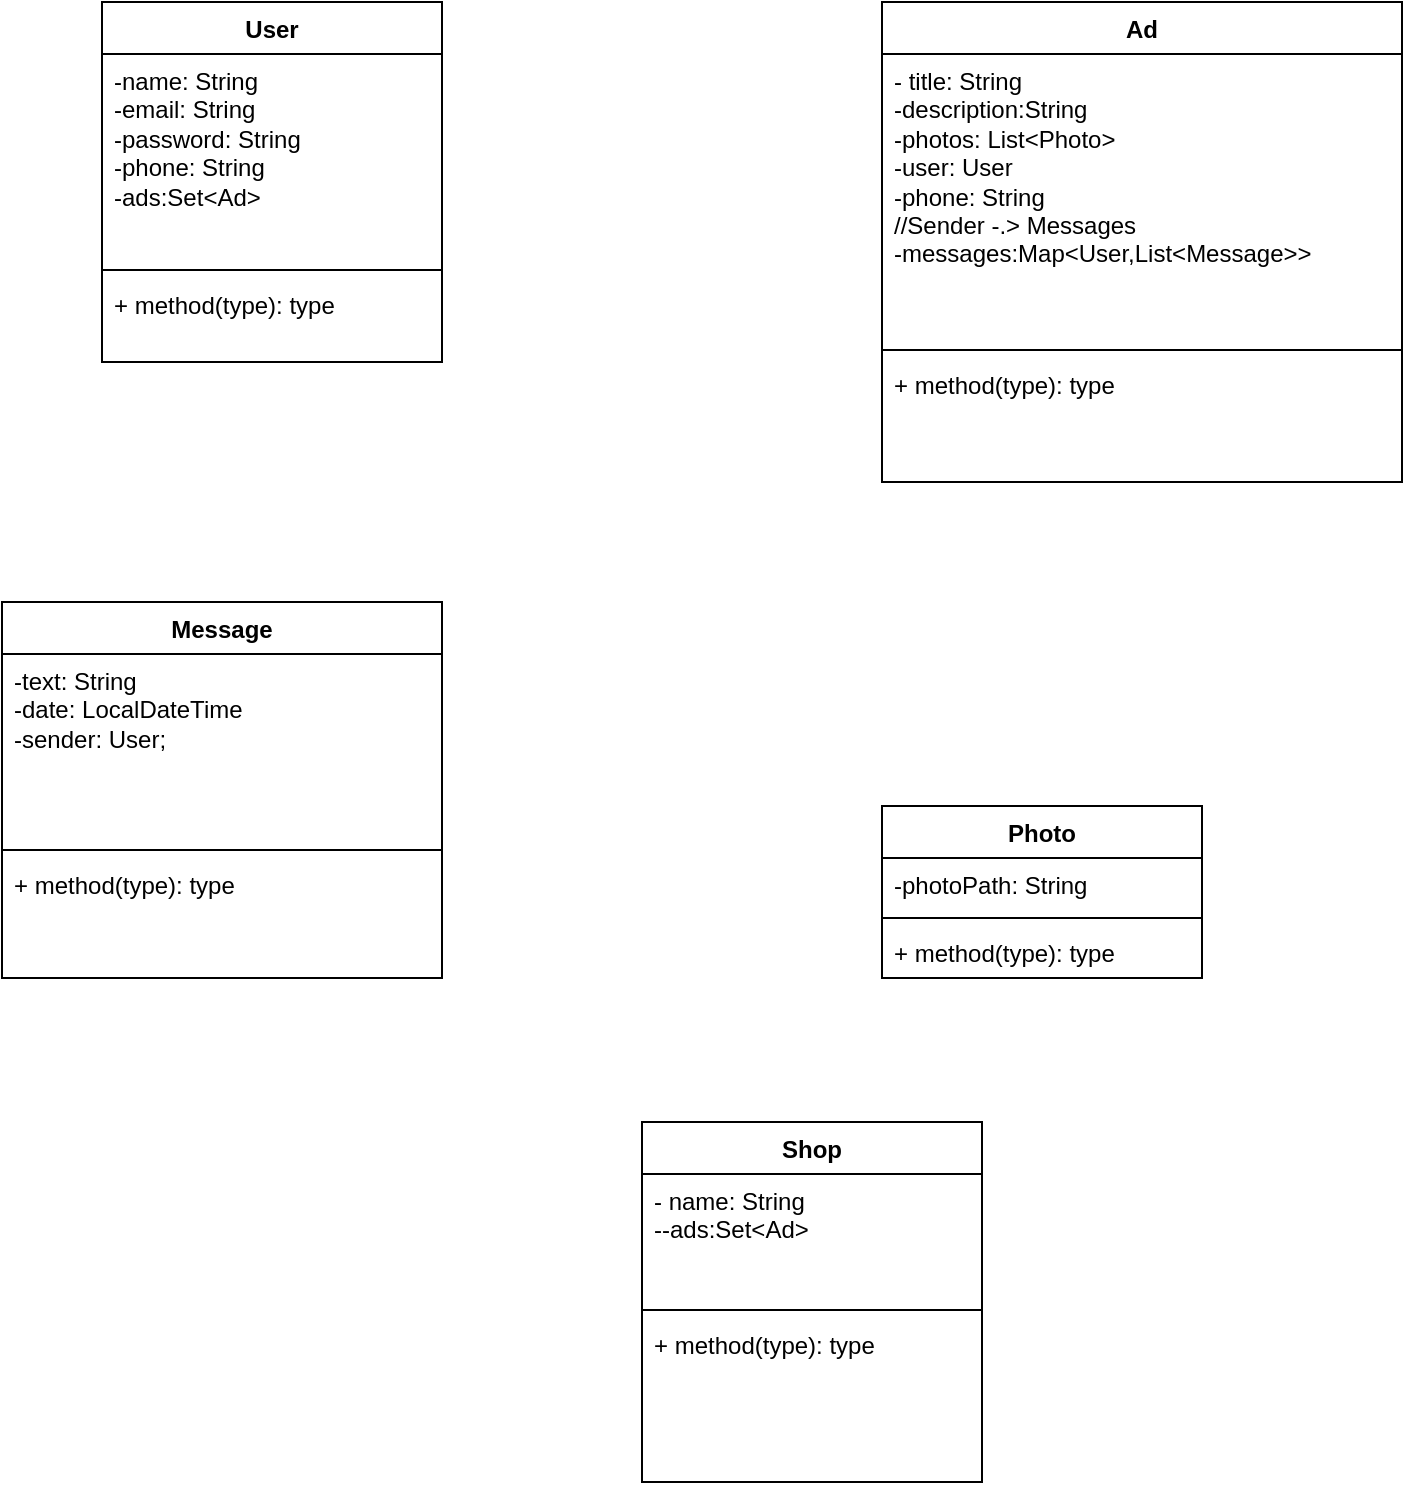 <mxfile version="22.0.4" type="google">
  <diagram name="Страница-1" id="Etb_BK-DABuumB2Jqhkr">
    <mxGraphModel grid="1" page="1" gridSize="10" guides="1" tooltips="1" connect="1" arrows="1" fold="1" pageScale="1" pageWidth="827" pageHeight="1169" math="0" shadow="0">
      <root>
        <mxCell id="0" />
        <mxCell id="1" parent="0" />
        <mxCell id="UYkZtnk3_qVXFVjVpDcX-17" value="User" style="swimlane;fontStyle=1;align=center;verticalAlign=top;childLayout=stackLayout;horizontal=1;startSize=26;horizontalStack=0;resizeParent=1;resizeParentMax=0;resizeLast=0;collapsible=1;marginBottom=0;whiteSpace=wrap;html=1;" vertex="1" parent="1">
          <mxGeometry x="130" y="250" width="170" height="180" as="geometry" />
        </mxCell>
        <mxCell id="UYkZtnk3_qVXFVjVpDcX-18" value="-name: String&lt;br&gt;-email: String&lt;br&gt;-password: String&lt;br&gt;-phone: String&lt;br&gt;-ads:Set&amp;lt;Ad&amp;gt;" style="text;strokeColor=none;fillColor=none;align=left;verticalAlign=top;spacingLeft=4;spacingRight=4;overflow=hidden;rotatable=0;points=[[0,0.5],[1,0.5]];portConstraint=eastwest;whiteSpace=wrap;html=1;" vertex="1" parent="UYkZtnk3_qVXFVjVpDcX-17">
          <mxGeometry y="26" width="170" height="104" as="geometry" />
        </mxCell>
        <mxCell id="UYkZtnk3_qVXFVjVpDcX-19" value="" style="line;strokeWidth=1;fillColor=none;align=left;verticalAlign=middle;spacingTop=-1;spacingLeft=3;spacingRight=3;rotatable=0;labelPosition=right;points=[];portConstraint=eastwest;strokeColor=inherit;" vertex="1" parent="UYkZtnk3_qVXFVjVpDcX-17">
          <mxGeometry y="130" width="170" height="8" as="geometry" />
        </mxCell>
        <mxCell id="UYkZtnk3_qVXFVjVpDcX-20" value="+ method(type): type" style="text;strokeColor=none;fillColor=none;align=left;verticalAlign=top;spacingLeft=4;spacingRight=4;overflow=hidden;rotatable=0;points=[[0,0.5],[1,0.5]];portConstraint=eastwest;whiteSpace=wrap;html=1;" vertex="1" parent="UYkZtnk3_qVXFVjVpDcX-17">
          <mxGeometry y="138" width="170" height="42" as="geometry" />
        </mxCell>
        <mxCell id="UYkZtnk3_qVXFVjVpDcX-25" value="Ad" style="swimlane;fontStyle=1;align=center;verticalAlign=top;childLayout=stackLayout;horizontal=1;startSize=26;horizontalStack=0;resizeParent=1;resizeParentMax=0;resizeLast=0;collapsible=1;marginBottom=0;whiteSpace=wrap;html=1;" vertex="1" parent="1">
          <mxGeometry x="520" y="250" width="260" height="240" as="geometry" />
        </mxCell>
        <mxCell id="UYkZtnk3_qVXFVjVpDcX-26" value="- title: String&lt;br&gt;-description:String&lt;br&gt;-photos: List&amp;lt;Photo&amp;gt;&lt;br&gt;-user: User&lt;br&gt;-phone: String&lt;br&gt;//Sender -.&amp;gt; Messages&lt;br&gt;-messages:Map&amp;lt;User,List&amp;lt;Message&amp;gt;&amp;gt;" style="text;strokeColor=none;fillColor=none;align=left;verticalAlign=top;spacingLeft=4;spacingRight=4;overflow=hidden;rotatable=0;points=[[0,0.5],[1,0.5]];portConstraint=eastwest;whiteSpace=wrap;html=1;" vertex="1" parent="UYkZtnk3_qVXFVjVpDcX-25">
          <mxGeometry y="26" width="260" height="144" as="geometry" />
        </mxCell>
        <mxCell id="UYkZtnk3_qVXFVjVpDcX-27" value="" style="line;strokeWidth=1;fillColor=none;align=left;verticalAlign=middle;spacingTop=-1;spacingLeft=3;spacingRight=3;rotatable=0;labelPosition=right;points=[];portConstraint=eastwest;strokeColor=inherit;" vertex="1" parent="UYkZtnk3_qVXFVjVpDcX-25">
          <mxGeometry y="170" width="260" height="8" as="geometry" />
        </mxCell>
        <mxCell id="UYkZtnk3_qVXFVjVpDcX-28" value="+ method(type): type" style="text;strokeColor=none;fillColor=none;align=left;verticalAlign=top;spacingLeft=4;spacingRight=4;overflow=hidden;rotatable=0;points=[[0,0.5],[1,0.5]];portConstraint=eastwest;whiteSpace=wrap;html=1;" vertex="1" parent="UYkZtnk3_qVXFVjVpDcX-25">
          <mxGeometry y="178" width="260" height="62" as="geometry" />
        </mxCell>
        <mxCell id="UYkZtnk3_qVXFVjVpDcX-29" value="Message" style="swimlane;fontStyle=1;align=center;verticalAlign=top;childLayout=stackLayout;horizontal=1;startSize=26;horizontalStack=0;resizeParent=1;resizeParentMax=0;resizeLast=0;collapsible=1;marginBottom=0;whiteSpace=wrap;html=1;" vertex="1" parent="1">
          <mxGeometry x="80" y="550" width="220" height="188" as="geometry" />
        </mxCell>
        <mxCell id="UYkZtnk3_qVXFVjVpDcX-30" value="-text: String&lt;br&gt;-date: LocalDateTime&lt;br&gt;-sender: User;" style="text;strokeColor=none;fillColor=none;align=left;verticalAlign=top;spacingLeft=4;spacingRight=4;overflow=hidden;rotatable=0;points=[[0,0.5],[1,0.5]];portConstraint=eastwest;whiteSpace=wrap;html=1;" vertex="1" parent="UYkZtnk3_qVXFVjVpDcX-29">
          <mxGeometry y="26" width="220" height="94" as="geometry" />
        </mxCell>
        <mxCell id="UYkZtnk3_qVXFVjVpDcX-31" value="" style="line;strokeWidth=1;fillColor=none;align=left;verticalAlign=middle;spacingTop=-1;spacingLeft=3;spacingRight=3;rotatable=0;labelPosition=right;points=[];portConstraint=eastwest;strokeColor=inherit;" vertex="1" parent="UYkZtnk3_qVXFVjVpDcX-29">
          <mxGeometry y="120" width="220" height="8" as="geometry" />
        </mxCell>
        <mxCell id="UYkZtnk3_qVXFVjVpDcX-32" value="+ method(type): type" style="text;strokeColor=none;fillColor=none;align=left;verticalAlign=top;spacingLeft=4;spacingRight=4;overflow=hidden;rotatable=0;points=[[0,0.5],[1,0.5]];portConstraint=eastwest;whiteSpace=wrap;html=1;" vertex="1" parent="UYkZtnk3_qVXFVjVpDcX-29">
          <mxGeometry y="128" width="220" height="60" as="geometry" />
        </mxCell>
        <mxCell id="6_Nza6hxRI2vYRIT0bCZ-1" value="Photo" style="swimlane;fontStyle=1;align=center;verticalAlign=top;childLayout=stackLayout;horizontal=1;startSize=26;horizontalStack=0;resizeParent=1;resizeParentMax=0;resizeLast=0;collapsible=1;marginBottom=0;whiteSpace=wrap;html=1;" vertex="1" parent="1">
          <mxGeometry x="520" y="652" width="160" height="86" as="geometry" />
        </mxCell>
        <mxCell id="6_Nza6hxRI2vYRIT0bCZ-2" value="-photoPath: String" style="text;strokeColor=none;fillColor=none;align=left;verticalAlign=top;spacingLeft=4;spacingRight=4;overflow=hidden;rotatable=0;points=[[0,0.5],[1,0.5]];portConstraint=eastwest;whiteSpace=wrap;html=1;" vertex="1" parent="6_Nza6hxRI2vYRIT0bCZ-1">
          <mxGeometry y="26" width="160" height="26" as="geometry" />
        </mxCell>
        <mxCell id="6_Nza6hxRI2vYRIT0bCZ-3" value="" style="line;strokeWidth=1;fillColor=none;align=left;verticalAlign=middle;spacingTop=-1;spacingLeft=3;spacingRight=3;rotatable=0;labelPosition=right;points=[];portConstraint=eastwest;strokeColor=inherit;" vertex="1" parent="6_Nza6hxRI2vYRIT0bCZ-1">
          <mxGeometry y="52" width="160" height="8" as="geometry" />
        </mxCell>
        <mxCell id="6_Nza6hxRI2vYRIT0bCZ-4" value="+ method(type): type" style="text;strokeColor=none;fillColor=none;align=left;verticalAlign=top;spacingLeft=4;spacingRight=4;overflow=hidden;rotatable=0;points=[[0,0.5],[1,0.5]];portConstraint=eastwest;whiteSpace=wrap;html=1;" vertex="1" parent="6_Nza6hxRI2vYRIT0bCZ-1">
          <mxGeometry y="60" width="160" height="26" as="geometry" />
        </mxCell>
        <mxCell id="6_Nza6hxRI2vYRIT0bCZ-5" value="Shop" style="swimlane;fontStyle=1;align=center;verticalAlign=top;childLayout=stackLayout;horizontal=1;startSize=26;horizontalStack=0;resizeParent=1;resizeParentMax=0;resizeLast=0;collapsible=1;marginBottom=0;whiteSpace=wrap;html=1;" vertex="1" parent="1">
          <mxGeometry x="400" y="810" width="170" height="180" as="geometry" />
        </mxCell>
        <mxCell id="6_Nza6hxRI2vYRIT0bCZ-6" value="- name: String&lt;br&gt;--ads:Set&amp;lt;Ad&amp;gt;" style="text;strokeColor=none;fillColor=none;align=left;verticalAlign=top;spacingLeft=4;spacingRight=4;overflow=hidden;rotatable=0;points=[[0,0.5],[1,0.5]];portConstraint=eastwest;whiteSpace=wrap;html=1;" vertex="1" parent="6_Nza6hxRI2vYRIT0bCZ-5">
          <mxGeometry y="26" width="170" height="64" as="geometry" />
        </mxCell>
        <mxCell id="6_Nza6hxRI2vYRIT0bCZ-7" value="" style="line;strokeWidth=1;fillColor=none;align=left;verticalAlign=middle;spacingTop=-1;spacingLeft=3;spacingRight=3;rotatable=0;labelPosition=right;points=[];portConstraint=eastwest;strokeColor=inherit;" vertex="1" parent="6_Nza6hxRI2vYRIT0bCZ-5">
          <mxGeometry y="90" width="170" height="8" as="geometry" />
        </mxCell>
        <mxCell id="6_Nza6hxRI2vYRIT0bCZ-8" value="+ method(type): type" style="text;strokeColor=none;fillColor=none;align=left;verticalAlign=top;spacingLeft=4;spacingRight=4;overflow=hidden;rotatable=0;points=[[0,0.5],[1,0.5]];portConstraint=eastwest;whiteSpace=wrap;html=1;" vertex="1" parent="6_Nza6hxRI2vYRIT0bCZ-5">
          <mxGeometry y="98" width="170" height="82" as="geometry" />
        </mxCell>
      </root>
    </mxGraphModel>
  </diagram>
</mxfile>
